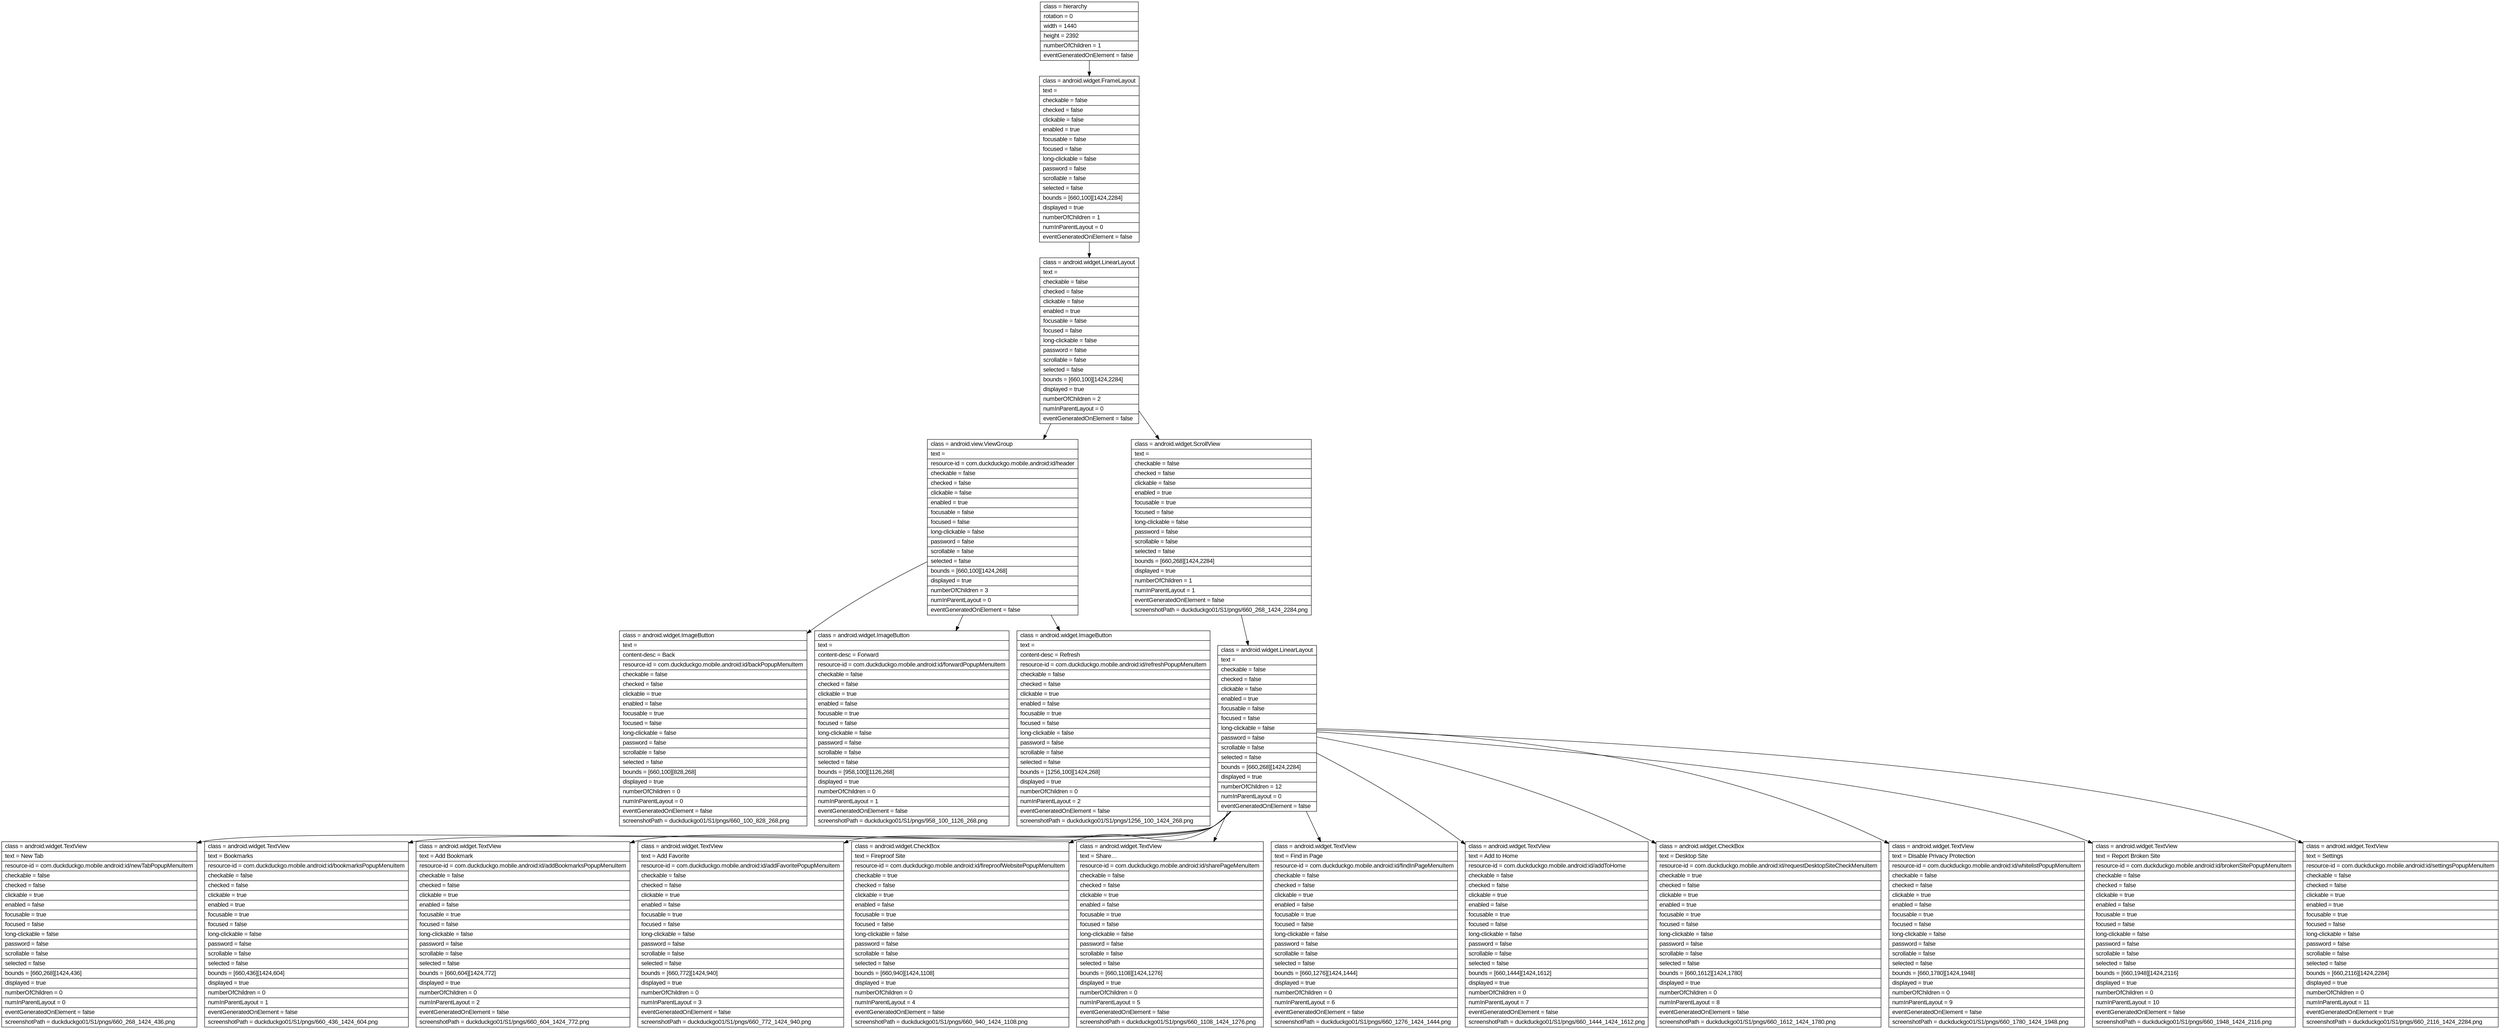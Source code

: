 digraph Layout {

	node [shape=record fontname=Arial];

	0	[label="{class = hierarchy\l|rotation = 0\l|width = 1440\l|height = 2392\l|numberOfChildren = 1\l|eventGeneratedOnElement = false \l}"]
	1	[label="{class = android.widget.FrameLayout\l|text = \l|checkable = false\l|checked = false\l|clickable = false\l|enabled = true\l|focusable = false\l|focused = false\l|long-clickable = false\l|password = false\l|scrollable = false\l|selected = false\l|bounds = [660,100][1424,2284]\l|displayed = true\l|numberOfChildren = 1\l|numInParentLayout = 0\l|eventGeneratedOnElement = false \l}"]
	2	[label="{class = android.widget.LinearLayout\l|text = \l|checkable = false\l|checked = false\l|clickable = false\l|enabled = true\l|focusable = false\l|focused = false\l|long-clickable = false\l|password = false\l|scrollable = false\l|selected = false\l|bounds = [660,100][1424,2284]\l|displayed = true\l|numberOfChildren = 2\l|numInParentLayout = 0\l|eventGeneratedOnElement = false \l}"]
	3	[label="{class = android.view.ViewGroup\l|text = \l|resource-id = com.duckduckgo.mobile.android:id/header\l|checkable = false\l|checked = false\l|clickable = false\l|enabled = true\l|focusable = false\l|focused = false\l|long-clickable = false\l|password = false\l|scrollable = false\l|selected = false\l|bounds = [660,100][1424,268]\l|displayed = true\l|numberOfChildren = 3\l|numInParentLayout = 0\l|eventGeneratedOnElement = false \l}"]
	4	[label="{class = android.widget.ScrollView\l|text = \l|checkable = false\l|checked = false\l|clickable = false\l|enabled = true\l|focusable = true\l|focused = false\l|long-clickable = false\l|password = false\l|scrollable = false\l|selected = false\l|bounds = [660,268][1424,2284]\l|displayed = true\l|numberOfChildren = 1\l|numInParentLayout = 1\l|eventGeneratedOnElement = false \l|screenshotPath = duckduckgo01/S1/pngs/660_268_1424_2284.png\l}"]
	5	[label="{class = android.widget.ImageButton\l|text = \l|content-desc = Back\l|resource-id = com.duckduckgo.mobile.android:id/backPopupMenuItem\l|checkable = false\l|checked = false\l|clickable = true\l|enabled = false\l|focusable = true\l|focused = false\l|long-clickable = false\l|password = false\l|scrollable = false\l|selected = false\l|bounds = [660,100][828,268]\l|displayed = true\l|numberOfChildren = 0\l|numInParentLayout = 0\l|eventGeneratedOnElement = false \l|screenshotPath = duckduckgo01/S1/pngs/660_100_828_268.png\l}"]
	6	[label="{class = android.widget.ImageButton\l|text = \l|content-desc = Forward\l|resource-id = com.duckduckgo.mobile.android:id/forwardPopupMenuItem\l|checkable = false\l|checked = false\l|clickable = true\l|enabled = false\l|focusable = true\l|focused = false\l|long-clickable = false\l|password = false\l|scrollable = false\l|selected = false\l|bounds = [958,100][1126,268]\l|displayed = true\l|numberOfChildren = 0\l|numInParentLayout = 1\l|eventGeneratedOnElement = false \l|screenshotPath = duckduckgo01/S1/pngs/958_100_1126_268.png\l}"]
	7	[label="{class = android.widget.ImageButton\l|text = \l|content-desc = Refresh\l|resource-id = com.duckduckgo.mobile.android:id/refreshPopupMenuItem\l|checkable = false\l|checked = false\l|clickable = true\l|enabled = false\l|focusable = true\l|focused = false\l|long-clickable = false\l|password = false\l|scrollable = false\l|selected = false\l|bounds = [1256,100][1424,268]\l|displayed = true\l|numberOfChildren = 0\l|numInParentLayout = 2\l|eventGeneratedOnElement = false \l|screenshotPath = duckduckgo01/S1/pngs/1256_100_1424_268.png\l}"]
	8	[label="{class = android.widget.LinearLayout\l|text = \l|checkable = false\l|checked = false\l|clickable = false\l|enabled = true\l|focusable = false\l|focused = false\l|long-clickable = false\l|password = false\l|scrollable = false\l|selected = false\l|bounds = [660,268][1424,2284]\l|displayed = true\l|numberOfChildren = 12\l|numInParentLayout = 0\l|eventGeneratedOnElement = false \l}"]
	9	[label="{class = android.widget.TextView\l|text = New Tab\l|resource-id = com.duckduckgo.mobile.android:id/newTabPopupMenuItem\l|checkable = false\l|checked = false\l|clickable = true\l|enabled = false\l|focusable = true\l|focused = false\l|long-clickable = false\l|password = false\l|scrollable = false\l|selected = false\l|bounds = [660,268][1424,436]\l|displayed = true\l|numberOfChildren = 0\l|numInParentLayout = 0\l|eventGeneratedOnElement = false \l|screenshotPath = duckduckgo01/S1/pngs/660_268_1424_436.png\l}"]
	10	[label="{class = android.widget.TextView\l|text = Bookmarks\l|resource-id = com.duckduckgo.mobile.android:id/bookmarksPopupMenuItem\l|checkable = false\l|checked = false\l|clickable = true\l|enabled = true\l|focusable = true\l|focused = false\l|long-clickable = false\l|password = false\l|scrollable = false\l|selected = false\l|bounds = [660,436][1424,604]\l|displayed = true\l|numberOfChildren = 0\l|numInParentLayout = 1\l|eventGeneratedOnElement = false \l|screenshotPath = duckduckgo01/S1/pngs/660_436_1424_604.png\l}"]
	11	[label="{class = android.widget.TextView\l|text = Add Bookmark\l|resource-id = com.duckduckgo.mobile.android:id/addBookmarksPopupMenuItem\l|checkable = false\l|checked = false\l|clickable = true\l|enabled = false\l|focusable = true\l|focused = false\l|long-clickable = false\l|password = false\l|scrollable = false\l|selected = false\l|bounds = [660,604][1424,772]\l|displayed = true\l|numberOfChildren = 0\l|numInParentLayout = 2\l|eventGeneratedOnElement = false \l|screenshotPath = duckduckgo01/S1/pngs/660_604_1424_772.png\l}"]
	12	[label="{class = android.widget.TextView\l|text = Add Favorite\l|resource-id = com.duckduckgo.mobile.android:id/addFavoritePopupMenuItem\l|checkable = false\l|checked = false\l|clickable = true\l|enabled = false\l|focusable = true\l|focused = false\l|long-clickable = false\l|password = false\l|scrollable = false\l|selected = false\l|bounds = [660,772][1424,940]\l|displayed = true\l|numberOfChildren = 0\l|numInParentLayout = 3\l|eventGeneratedOnElement = false \l|screenshotPath = duckduckgo01/S1/pngs/660_772_1424_940.png\l}"]
	13	[label="{class = android.widget.CheckBox\l|text = Fireproof Site\l|resource-id = com.duckduckgo.mobile.android:id/fireproofWebsitePopupMenuItem\l|checkable = true\l|checked = false\l|clickable = true\l|enabled = false\l|focusable = true\l|focused = false\l|long-clickable = false\l|password = false\l|scrollable = false\l|selected = false\l|bounds = [660,940][1424,1108]\l|displayed = true\l|numberOfChildren = 0\l|numInParentLayout = 4\l|eventGeneratedOnElement = false \l|screenshotPath = duckduckgo01/S1/pngs/660_940_1424_1108.png\l}"]
	14	[label="{class = android.widget.TextView\l|text = Share…\l|resource-id = com.duckduckgo.mobile.android:id/sharePageMenuItem\l|checkable = false\l|checked = false\l|clickable = true\l|enabled = false\l|focusable = true\l|focused = false\l|long-clickable = false\l|password = false\l|scrollable = false\l|selected = false\l|bounds = [660,1108][1424,1276]\l|displayed = true\l|numberOfChildren = 0\l|numInParentLayout = 5\l|eventGeneratedOnElement = false \l|screenshotPath = duckduckgo01/S1/pngs/660_1108_1424_1276.png\l}"]
	15	[label="{class = android.widget.TextView\l|text = Find in Page\l|resource-id = com.duckduckgo.mobile.android:id/findInPageMenuItem\l|checkable = false\l|checked = false\l|clickable = true\l|enabled = false\l|focusable = true\l|focused = false\l|long-clickable = false\l|password = false\l|scrollable = false\l|selected = false\l|bounds = [660,1276][1424,1444]\l|displayed = true\l|numberOfChildren = 0\l|numInParentLayout = 6\l|eventGeneratedOnElement = false \l|screenshotPath = duckduckgo01/S1/pngs/660_1276_1424_1444.png\l}"]
	16	[label="{class = android.widget.TextView\l|text = Add to Home\l|resource-id = com.duckduckgo.mobile.android:id/addToHome\l|checkable = false\l|checked = false\l|clickable = true\l|enabled = false\l|focusable = true\l|focused = false\l|long-clickable = false\l|password = false\l|scrollable = false\l|selected = false\l|bounds = [660,1444][1424,1612]\l|displayed = true\l|numberOfChildren = 0\l|numInParentLayout = 7\l|eventGeneratedOnElement = false \l|screenshotPath = duckduckgo01/S1/pngs/660_1444_1424_1612.png\l}"]
	17	[label="{class = android.widget.CheckBox\l|text = Desktop Site\l|resource-id = com.duckduckgo.mobile.android:id/requestDesktopSiteCheckMenuItem\l|checkable = true\l|checked = false\l|clickable = true\l|enabled = true\l|focusable = true\l|focused = false\l|long-clickable = false\l|password = false\l|scrollable = false\l|selected = false\l|bounds = [660,1612][1424,1780]\l|displayed = true\l|numberOfChildren = 0\l|numInParentLayout = 8\l|eventGeneratedOnElement = false \l|screenshotPath = duckduckgo01/S1/pngs/660_1612_1424_1780.png\l}"]
	18	[label="{class = android.widget.TextView\l|text = Disable Privacy Protection\l|resource-id = com.duckduckgo.mobile.android:id/whitelistPopupMenuItem\l|checkable = false\l|checked = false\l|clickable = true\l|enabled = false\l|focusable = true\l|focused = false\l|long-clickable = false\l|password = false\l|scrollable = false\l|selected = false\l|bounds = [660,1780][1424,1948]\l|displayed = true\l|numberOfChildren = 0\l|numInParentLayout = 9\l|eventGeneratedOnElement = false \l|screenshotPath = duckduckgo01/S1/pngs/660_1780_1424_1948.png\l}"]
	19	[label="{class = android.widget.TextView\l|text = Report Broken Site\l|resource-id = com.duckduckgo.mobile.android:id/brokenSitePopupMenuItem\l|checkable = false\l|checked = false\l|clickable = true\l|enabled = false\l|focusable = true\l|focused = false\l|long-clickable = false\l|password = false\l|scrollable = false\l|selected = false\l|bounds = [660,1948][1424,2116]\l|displayed = true\l|numberOfChildren = 0\l|numInParentLayout = 10\l|eventGeneratedOnElement = false \l|screenshotPath = duckduckgo01/S1/pngs/660_1948_1424_2116.png\l}"]
	20	[label="{class = android.widget.TextView\l|text = Settings\l|resource-id = com.duckduckgo.mobile.android:id/settingsPopupMenuItem\l|checkable = false\l|checked = false\l|clickable = true\l|enabled = true\l|focusable = true\l|focused = false\l|long-clickable = false\l|password = false\l|scrollable = false\l|selected = false\l|bounds = [660,2116][1424,2284]\l|displayed = true\l|numberOfChildren = 0\l|numInParentLayout = 11\l|eventGeneratedOnElement = true \l|screenshotPath = duckduckgo01/S1/pngs/660_2116_1424_2284.png\l}"]


	0 -> 1
	1 -> 2
	2 -> 3
	2 -> 4
	3 -> 5
	3 -> 6
	3 -> 7
	4 -> 8
	8 -> 9
	8 -> 10
	8 -> 11
	8 -> 12
	8 -> 13
	8 -> 14
	8 -> 15
	8 -> 16
	8 -> 17
	8 -> 18
	8 -> 19
	8 -> 20


}